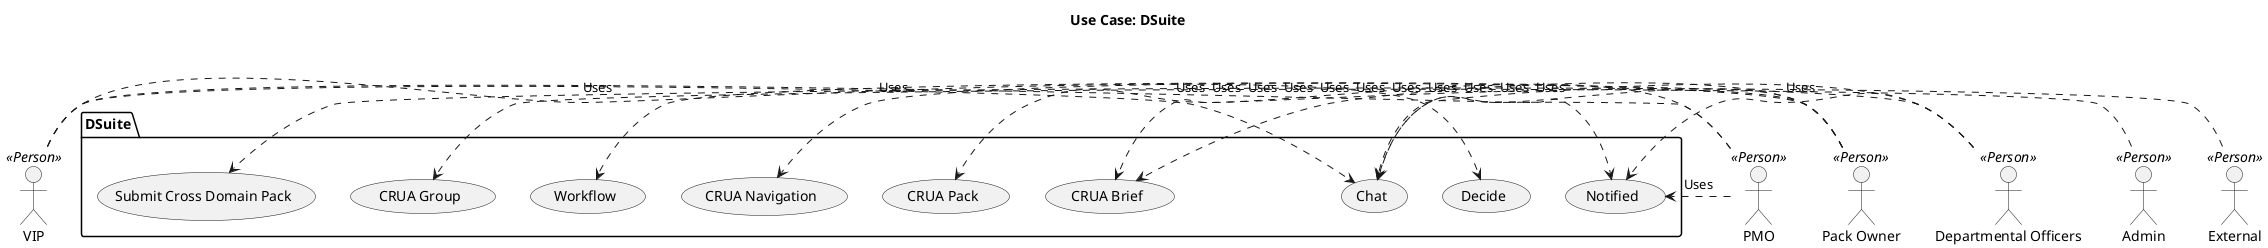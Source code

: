 @startuml
title Use Case: DSuite
actor "VIP" <<Person>>  as P_VIP 
actor "PMO" <<Person>>  as P_PMO 
actor "Departmental Officers" <<Person>>  as P_OFFICER 
actor "Pack Owner" <<Person>>  as P_PACK_OWNER 
actor "Admin" <<Person>>  as P_ADMIN 
actor "External" <<Person>>  as P_EXTERNAL 

package "DSuite" {
  (Notified) as 2
  (Decide) as 3
  (Chat) as 4
  (CRUA Brief) as 5
  (Workflow) as 6
  (Submit Cross Domain Pack) as 7
  (CRUA Pack) as 8
  (CRUA Navigation) as 9
  (CRUA Group) as 10
}

P_VIP .> 2 : Uses
P_VIP .> 3 : Uses
P_VIP .> 4 : Uses

P_PMO .> 2 : Uses
P_PMO .> 4 : Uses
P_PMO .> 5 : Uses

P_PACK_OWNER .> 4 : Uses
P_PACK_OWNER .> 5 : Uses
P_PACK_OWNER .> 8 : Uses
P_PACK_OWNER .> 9 : Uses

P_OFFICER .> 2 : Uses
P_OFFICER .> 4 : Uses
P_OFFICER .> 6 : Uses

P_ADMIN .> 10 : Uses

P_EXTERNAL .> 7 : Uses


@enduml
